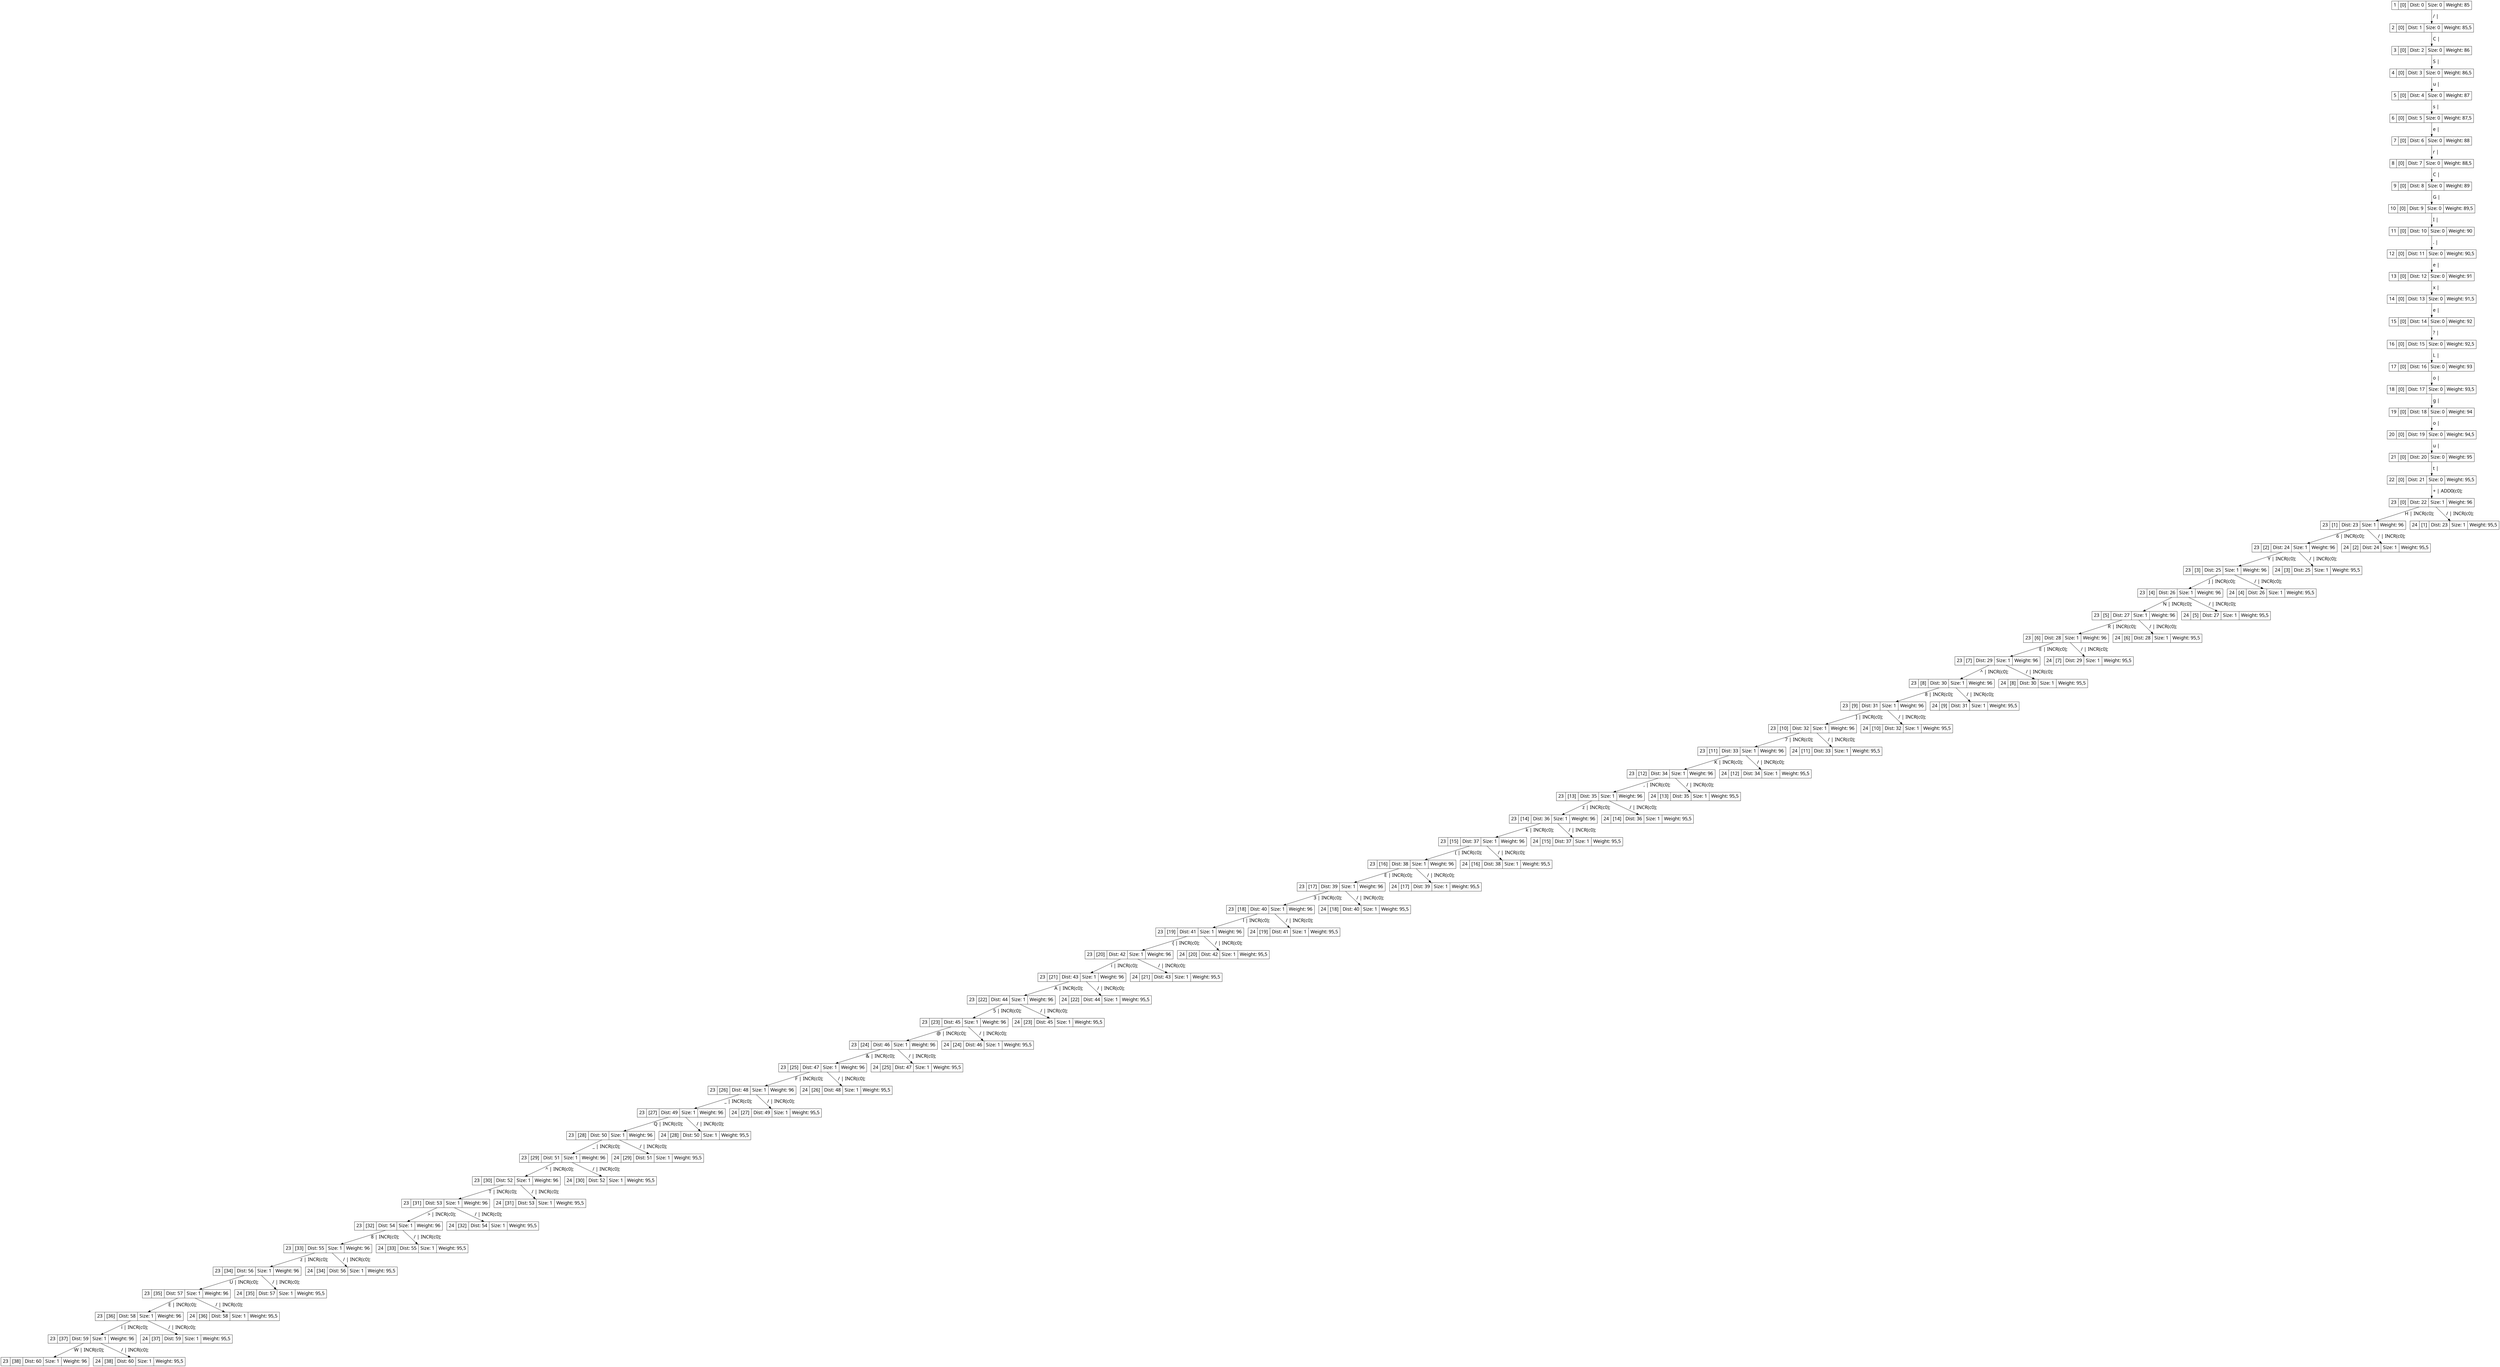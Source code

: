 digraph g{
node[shape=record fontname=Calibri fontsize = 20]
edge[fontname = Calibri fontsize = 20]
0->1[label=" / | "]
0[label="1 | [0] | Dist: 0 | Size: 0 | Weight: 85"]
1[label="2 | [0] | Dist: 1 | Size: 0 | Weight: 85,5"]
1->2[label=" C | "]
1[label="2 | [0] | Dist: 1 | Size: 0 | Weight: 85,5"]
2[label="3 | [0] | Dist: 2 | Size: 0 | Weight: 86"]
2->3[label=" S | "]
2[label="3 | [0] | Dist: 2 | Size: 0 | Weight: 86"]
3[label="4 | [0] | Dist: 3 | Size: 0 | Weight: 86,5"]
3->4[label=" u | "]
3[label="4 | [0] | Dist: 3 | Size: 0 | Weight: 86,5"]
4[label="5 | [0] | Dist: 4 | Size: 0 | Weight: 87"]
4->5[label=" s | "]
4[label="5 | [0] | Dist: 4 | Size: 0 | Weight: 87"]
5[label="6 | [0] | Dist: 5 | Size: 0 | Weight: 87,5"]
5->6[label=" e | "]
5[label="6 | [0] | Dist: 5 | Size: 0 | Weight: 87,5"]
6[label="7 | [0] | Dist: 6 | Size: 0 | Weight: 88"]
6->7[label=" r | "]
6[label="7 | [0] | Dist: 6 | Size: 0 | Weight: 88"]
7[label="8 | [0] | Dist: 7 | Size: 0 | Weight: 88,5"]
7->8[label=" C | "]
7[label="8 | [0] | Dist: 7 | Size: 0 | Weight: 88,5"]
8[label="9 | [0] | Dist: 8 | Size: 0 | Weight: 89"]
8->9[label=" G | "]
8[label="9 | [0] | Dist: 8 | Size: 0 | Weight: 89"]
9[label="10 | [0] | Dist: 9 | Size: 0 | Weight: 89,5"]
9->10[label=" I | "]
9[label="10 | [0] | Dist: 9 | Size: 0 | Weight: 89,5"]
10[label="11 | [0] | Dist: 10 | Size: 0 | Weight: 90"]
10->11[label=" . | "]
10[label="11 | [0] | Dist: 10 | Size: 0 | Weight: 90"]
11[label="12 | [0] | Dist: 11 | Size: 0 | Weight: 90,5"]
11->12[label=" e | "]
11[label="12 | [0] | Dist: 11 | Size: 0 | Weight: 90,5"]
12[label="13 | [0] | Dist: 12 | Size: 0 | Weight: 91"]
12->13[label=" x | "]
12[label="13 | [0] | Dist: 12 | Size: 0 | Weight: 91"]
13[label="14 | [0] | Dist: 13 | Size: 0 | Weight: 91,5"]
13->14[label=" e | "]
13[label="14 | [0] | Dist: 13 | Size: 0 | Weight: 91,5"]
14[label="15 | [0] | Dist: 14 | Size: 0 | Weight: 92"]
14->15[label=" ? | "]
14[label="15 | [0] | Dist: 14 | Size: 0 | Weight: 92"]
15[label="16 | [0] | Dist: 15 | Size: 0 | Weight: 92,5"]
15->16[label=" L | "]
15[label="16 | [0] | Dist: 15 | Size: 0 | Weight: 92,5"]
16[label="17 | [0] | Dist: 16 | Size: 0 | Weight: 93"]
16->17[label=" o | "]
16[label="17 | [0] | Dist: 16 | Size: 0 | Weight: 93"]
17[label="18 | [0] | Dist: 17 | Size: 0 | Weight: 93,5"]
17->18[label=" g | "]
17[label="18 | [0] | Dist: 17 | Size: 0 | Weight: 93,5"]
18[label="19 | [0] | Dist: 18 | Size: 0 | Weight: 94"]
18->19[label=" o | "]
18[label="19 | [0] | Dist: 18 | Size: 0 | Weight: 94"]
19[label="20 | [0] | Dist: 19 | Size: 0 | Weight: 94,5"]
19->20[label=" u | "]
19[label="20 | [0] | Dist: 19 | Size: 0 | Weight: 94,5"]
20[label="21 | [0] | Dist: 20 | Size: 0 | Weight: 95"]
20->21[label=" t | "]
20[label="21 | [0] | Dist: 20 | Size: 0 | Weight: 95"]
21[label="22 | [0] | Dist: 21 | Size: 0 | Weight: 95,5"]
21->22[label=" + | ADD0(c0); "]
21[label="22 | [0] | Dist: 21 | Size: 0 | Weight: 95,5"]
22[label="23 | [0] | Dist: 22 | Size: 1 | Weight: 96"]
22->23[label=" H | INCR(c0); "]
22[label="23 | [0] | Dist: 22 | Size: 1 | Weight: 96"]
23[label="23 | [1] | Dist: 23 | Size: 1 | Weight: 96"]
22->24[label=" / | INCR(c0); "]
22[label="23 | [0] | Dist: 22 | Size: 1 | Weight: 96"]
24[label="24 | [1] | Dist: 23 | Size: 1 | Weight: 95,5"]
23->25[label=" 6 | INCR(c0); "]
23[label="23 | [1] | Dist: 23 | Size: 1 | Weight: 96"]
25[label="23 | [2] | Dist: 24 | Size: 1 | Weight: 96"]
23->26[label=" / | INCR(c0); "]
23[label="23 | [1] | Dist: 23 | Size: 1 | Weight: 96"]
26[label="24 | [2] | Dist: 24 | Size: 1 | Weight: 95,5"]
25->27[label=" Y | INCR(c0); "]
25[label="23 | [2] | Dist: 24 | Size: 1 | Weight: 96"]
27[label="23 | [3] | Dist: 25 | Size: 1 | Weight: 96"]
25->28[label=" / | INCR(c0); "]
25[label="23 | [2] | Dist: 24 | Size: 1 | Weight: 96"]
28[label="24 | [3] | Dist: 25 | Size: 1 | Weight: 95,5"]
27->29[label=" J | INCR(c0); "]
27[label="23 | [3] | Dist: 25 | Size: 1 | Weight: 96"]
29[label="23 | [4] | Dist: 26 | Size: 1 | Weight: 96"]
27->30[label=" / | INCR(c0); "]
27[label="23 | [3] | Dist: 25 | Size: 1 | Weight: 96"]
30[label="24 | [4] | Dist: 26 | Size: 1 | Weight: 95,5"]
29->31[label=" N | INCR(c0); "]
29[label="23 | [4] | Dist: 26 | Size: 1 | Weight: 96"]
31[label="23 | [5] | Dist: 27 | Size: 1 | Weight: 96"]
29->32[label=" / | INCR(c0); "]
29[label="23 | [4] | Dist: 26 | Size: 1 | Weight: 96"]
32[label="24 | [5] | Dist: 27 | Size: 1 | Weight: 95,5"]
31->33[label=" R | INCR(c0); "]
31[label="23 | [5] | Dist: 27 | Size: 1 | Weight: 96"]
33[label="23 | [6] | Dist: 28 | Size: 1 | Weight: 96"]
31->34[label=" / | INCR(c0); "]
31[label="23 | [5] | Dist: 27 | Size: 1 | Weight: 96"]
34[label="24 | [6] | Dist: 28 | Size: 1 | Weight: 95,5"]
33->35[label=" E | INCR(c0); "]
33[label="23 | [6] | Dist: 28 | Size: 1 | Weight: 96"]
35[label="23 | [7] | Dist: 29 | Size: 1 | Weight: 96"]
33->36[label=" / | INCR(c0); "]
33[label="23 | [6] | Dist: 28 | Size: 1 | Weight: 96"]
36[label="24 | [7] | Dist: 29 | Size: 1 | Weight: 95,5"]
35->37[label=" ^ | INCR(c0); "]
35[label="23 | [7] | Dist: 29 | Size: 1 | Weight: 96"]
37[label="23 | [8] | Dist: 30 | Size: 1 | Weight: 96"]
35->38[label=" / | INCR(c0); "]
35[label="23 | [7] | Dist: 29 | Size: 1 | Weight: 96"]
38[label="24 | [8] | Dist: 30 | Size: 1 | Weight: 95,5"]
37->39[label=" 8 | INCR(c0); "]
37[label="23 | [8] | Dist: 30 | Size: 1 | Weight: 96"]
39[label="23 | [9] | Dist: 31 | Size: 1 | Weight: 96"]
37->40[label=" / | INCR(c0); "]
37[label="23 | [8] | Dist: 30 | Size: 1 | Weight: 96"]
40[label="24 | [9] | Dist: 31 | Size: 1 | Weight: 95,5"]
39->41[label=" ] | INCR(c0); "]
39[label="23 | [9] | Dist: 31 | Size: 1 | Weight: 96"]
41[label="23 | [10] | Dist: 32 | Size: 1 | Weight: 96"]
39->42[label=" / | INCR(c0); "]
39[label="23 | [9] | Dist: 31 | Size: 1 | Weight: 96"]
42[label="24 | [10] | Dist: 32 | Size: 1 | Weight: 95,5"]
41->43[label=" 7 | INCR(c0); "]
41[label="23 | [10] | Dist: 32 | Size: 1 | Weight: 96"]
43[label="23 | [11] | Dist: 33 | Size: 1 | Weight: 96"]
41->44[label=" / | INCR(c0); "]
41[label="23 | [10] | Dist: 32 | Size: 1 | Weight: 96"]
44[label="24 | [11] | Dist: 33 | Size: 1 | Weight: 95,5"]
43->45[label=" K | INCR(c0); "]
43[label="23 | [11] | Dist: 33 | Size: 1 | Weight: 96"]
45[label="23 | [12] | Dist: 34 | Size: 1 | Weight: 96"]
43->46[label=" / | INCR(c0); "]
43[label="23 | [11] | Dist: 33 | Size: 1 | Weight: 96"]
46[label="24 | [12] | Dist: 34 | Size: 1 | Weight: 95,5"]
45->47[label=" , | INCR(c0); "]
45[label="23 | [12] | Dist: 34 | Size: 1 | Weight: 96"]
47[label="23 | [13] | Dist: 35 | Size: 1 | Weight: 96"]
45->48[label=" / | INCR(c0); "]
45[label="23 | [12] | Dist: 34 | Size: 1 | Weight: 96"]
48[label="24 | [13] | Dist: 35 | Size: 1 | Weight: 95,5"]
47->49[label=" z | INCR(c0); "]
47[label="23 | [13] | Dist: 35 | Size: 1 | Weight: 96"]
49[label="23 | [14] | Dist: 36 | Size: 1 | Weight: 96"]
47->50[label=" / | INCR(c0); "]
47[label="23 | [13] | Dist: 35 | Size: 1 | Weight: 96"]
50[label="24 | [14] | Dist: 36 | Size: 1 | Weight: 95,5"]
49->51[label=" k | INCR(c0); "]
49[label="23 | [14] | Dist: 36 | Size: 1 | Weight: 96"]
51[label="23 | [15] | Dist: 37 | Size: 1 | Weight: 96"]
49->52[label=" / | INCR(c0); "]
49[label="23 | [14] | Dist: 36 | Size: 1 | Weight: 96"]
52[label="24 | [15] | Dist: 37 | Size: 1 | Weight: 95,5"]
51->53[label=" ( | INCR(c0); "]
51[label="23 | [15] | Dist: 37 | Size: 1 | Weight: 96"]
53[label="23 | [16] | Dist: 38 | Size: 1 | Weight: 96"]
51->54[label=" / | INCR(c0); "]
51[label="23 | [15] | Dist: 37 | Size: 1 | Weight: 96"]
54[label="24 | [16] | Dist: 38 | Size: 1 | Weight: 95,5"]
53->55[label=" E | INCR(c0); "]
53[label="23 | [16] | Dist: 38 | Size: 1 | Weight: 96"]
55[label="23 | [17] | Dist: 39 | Size: 1 | Weight: 96"]
53->56[label=" / | INCR(c0); "]
53[label="23 | [16] | Dist: 38 | Size: 1 | Weight: 96"]
56[label="24 | [17] | Dist: 39 | Size: 1 | Weight: 95,5"]
55->57[label=" 3 | INCR(c0); "]
55[label="23 | [17] | Dist: 39 | Size: 1 | Weight: 96"]
57[label="23 | [18] | Dist: 40 | Size: 1 | Weight: 96"]
55->58[label=" / | INCR(c0); "]
55[label="23 | [17] | Dist: 39 | Size: 1 | Weight: 96"]
58[label="24 | [18] | Dist: 40 | Size: 1 | Weight: 95,5"]
57->59[label=" l | INCR(c0); "]
57[label="23 | [18] | Dist: 40 | Size: 1 | Weight: 96"]
59[label="23 | [19] | Dist: 41 | Size: 1 | Weight: 96"]
57->60[label=" / | INCR(c0); "]
57[label="23 | [18] | Dist: 40 | Size: 1 | Weight: 96"]
60[label="24 | [19] | Dist: 41 | Size: 1 | Weight: 95,5"]
59->61[label=" { | INCR(c0); "]
59[label="23 | [19] | Dist: 41 | Size: 1 | Weight: 96"]
61[label="23 | [20] | Dist: 42 | Size: 1 | Weight: 96"]
59->62[label=" / | INCR(c0); "]
59[label="23 | [19] | Dist: 41 | Size: 1 | Weight: 96"]
62[label="24 | [20] | Dist: 42 | Size: 1 | Weight: 95,5"]
61->63[label=" i | INCR(c0); "]
61[label="23 | [20] | Dist: 42 | Size: 1 | Weight: 96"]
63[label="23 | [21] | Dist: 43 | Size: 1 | Weight: 96"]
61->64[label=" / | INCR(c0); "]
61[label="23 | [20] | Dist: 42 | Size: 1 | Weight: 96"]
64[label="24 | [21] | Dist: 43 | Size: 1 | Weight: 95,5"]
63->65[label=" A | INCR(c0); "]
63[label="23 | [21] | Dist: 43 | Size: 1 | Weight: 96"]
65[label="23 | [22] | Dist: 44 | Size: 1 | Weight: 96"]
63->66[label=" / | INCR(c0); "]
63[label="23 | [21] | Dist: 43 | Size: 1 | Weight: 96"]
66[label="24 | [22] | Dist: 44 | Size: 1 | Weight: 95,5"]
65->67[label=" 5 | INCR(c0); "]
65[label="23 | [22] | Dist: 44 | Size: 1 | Weight: 96"]
67[label="23 | [23] | Dist: 45 | Size: 1 | Weight: 96"]
65->68[label=" / | INCR(c0); "]
65[label="23 | [22] | Dist: 44 | Size: 1 | Weight: 96"]
68[label="24 | [23] | Dist: 45 | Size: 1 | Weight: 95,5"]
67->69[label=" @ | INCR(c0); "]
67[label="23 | [23] | Dist: 45 | Size: 1 | Weight: 96"]
69[label="23 | [24] | Dist: 46 | Size: 1 | Weight: 96"]
67->70[label=" / | INCR(c0); "]
67[label="23 | [23] | Dist: 45 | Size: 1 | Weight: 96"]
70[label="24 | [24] | Dist: 46 | Size: 1 | Weight: 95,5"]
69->71[label=" & | INCR(c0); "]
69[label="23 | [24] | Dist: 46 | Size: 1 | Weight: 96"]
71[label="23 | [25] | Dist: 47 | Size: 1 | Weight: 96"]
69->72[label=" / | INCR(c0); "]
69[label="23 | [24] | Dist: 46 | Size: 1 | Weight: 96"]
72[label="24 | [25] | Dist: 47 | Size: 1 | Weight: 95,5"]
71->73[label=" F | INCR(c0); "]
71[label="23 | [25] | Dist: 47 | Size: 1 | Weight: 96"]
73[label="23 | [26] | Dist: 48 | Size: 1 | Weight: 96"]
71->74[label=" / | INCR(c0); "]
71[label="23 | [25] | Dist: 47 | Size: 1 | Weight: 96"]
74[label="24 | [26] | Dist: 48 | Size: 1 | Weight: 95,5"]
73->75[label=" _ | INCR(c0); "]
73[label="23 | [26] | Dist: 48 | Size: 1 | Weight: 96"]
75[label="23 | [27] | Dist: 49 | Size: 1 | Weight: 96"]
73->76[label=" / | INCR(c0); "]
73[label="23 | [26] | Dist: 48 | Size: 1 | Weight: 96"]
76[label="24 | [27] | Dist: 49 | Size: 1 | Weight: 95,5"]
75->77[label=" Q | INCR(c0); "]
75[label="23 | [27] | Dist: 49 | Size: 1 | Weight: 96"]
77[label="23 | [28] | Dist: 50 | Size: 1 | Weight: 96"]
75->78[label=" / | INCR(c0); "]
75[label="23 | [27] | Dist: 49 | Size: 1 | Weight: 96"]
78[label="24 | [28] | Dist: 50 | Size: 1 | Weight: 95,5"]
77->79[label=" _ | INCR(c0); "]
77[label="23 | [28] | Dist: 50 | Size: 1 | Weight: 96"]
79[label="23 | [29] | Dist: 51 | Size: 1 | Weight: 96"]
77->80[label=" / | INCR(c0); "]
77[label="23 | [28] | Dist: 50 | Size: 1 | Weight: 96"]
80[label="24 | [29] | Dist: 51 | Size: 1 | Weight: 95,5"]
79->81[label=" ^ | INCR(c0); "]
79[label="23 | [29] | Dist: 51 | Size: 1 | Weight: 96"]
81[label="23 | [30] | Dist: 52 | Size: 1 | Weight: 96"]
79->82[label=" / | INCR(c0); "]
79[label="23 | [29] | Dist: 51 | Size: 1 | Weight: 96"]
82[label="24 | [30] | Dist: 52 | Size: 1 | Weight: 95,5"]
81->83[label=" T | INCR(c0); "]
81[label="23 | [30] | Dist: 52 | Size: 1 | Weight: 96"]
83[label="23 | [31] | Dist: 53 | Size: 1 | Weight: 96"]
81->84[label=" / | INCR(c0); "]
81[label="23 | [30] | Dist: 52 | Size: 1 | Weight: 96"]
84[label="24 | [31] | Dist: 53 | Size: 1 | Weight: 95,5"]
83->85[label=" > | INCR(c0); "]
83[label="23 | [31] | Dist: 53 | Size: 1 | Weight: 96"]
85[label="23 | [32] | Dist: 54 | Size: 1 | Weight: 96"]
83->86[label=" / | INCR(c0); "]
83[label="23 | [31] | Dist: 53 | Size: 1 | Weight: 96"]
86[label="24 | [32] | Dist: 54 | Size: 1 | Weight: 95,5"]
85->87[label=" 8 | INCR(c0); "]
85[label="23 | [32] | Dist: 54 | Size: 1 | Weight: 96"]
87[label="23 | [33] | Dist: 55 | Size: 1 | Weight: 96"]
85->88[label=" / | INCR(c0); "]
85[label="23 | [32] | Dist: 54 | Size: 1 | Weight: 96"]
88[label="24 | [33] | Dist: 55 | Size: 1 | Weight: 95,5"]
87->89[label=" z | INCR(c0); "]
87[label="23 | [33] | Dist: 55 | Size: 1 | Weight: 96"]
89[label="23 | [34] | Dist: 56 | Size: 1 | Weight: 96"]
87->90[label=" / | INCR(c0); "]
87[label="23 | [33] | Dist: 55 | Size: 1 | Weight: 96"]
90[label="24 | [34] | Dist: 56 | Size: 1 | Weight: 95,5"]
89->91[label=" U | INCR(c0); "]
89[label="23 | [34] | Dist: 56 | Size: 1 | Weight: 96"]
91[label="23 | [35] | Dist: 57 | Size: 1 | Weight: 96"]
89->92[label=" / | INCR(c0); "]
89[label="23 | [34] | Dist: 56 | Size: 1 | Weight: 96"]
92[label="24 | [35] | Dist: 57 | Size: 1 | Weight: 95,5"]
91->93[label=" E | INCR(c0); "]
91[label="23 | [35] | Dist: 57 | Size: 1 | Weight: 96"]
93[label="23 | [36] | Dist: 58 | Size: 1 | Weight: 96"]
91->94[label=" / | INCR(c0); "]
91[label="23 | [35] | Dist: 57 | Size: 1 | Weight: 96"]
94[label="24 | [36] | Dist: 58 | Size: 1 | Weight: 95,5"]
93->95[label=" i | INCR(c0); "]
93[label="23 | [36] | Dist: 58 | Size: 1 | Weight: 96"]
95[label="23 | [37] | Dist: 59 | Size: 1 | Weight: 96"]
93->96[label=" / | INCR(c0); "]
93[label="23 | [36] | Dist: 58 | Size: 1 | Weight: 96"]
96[label="24 | [37] | Dist: 59 | Size: 1 | Weight: 95,5"]
95->97[label=" W | INCR(c0); "]
95[label="23 | [37] | Dist: 59 | Size: 1 | Weight: 96"]
97[label="23 | [38] | Dist: 60 | Size: 1 | Weight: 96"]
95->98[label=" / | INCR(c0); "]
95[label="23 | [37] | Dist: 59 | Size: 1 | Weight: 96"]
98[label="24 | [38] | Dist: 60 | Size: 1 | Weight: 95,5"]}
